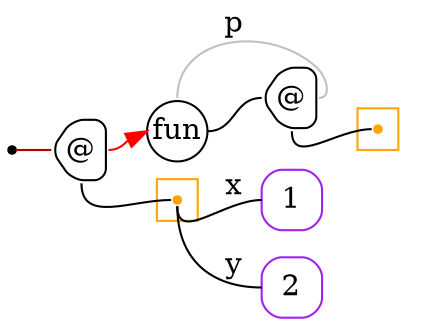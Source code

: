 digraph G {
  rankdir=LR;
  edge[arrowhead=none,arrowtail=none];
  node[fixedsize=true,shape=circle]
  size="9.201041666666667,5.219270833333334";
  labeldistance=0;
  nodesep=.175;
  ranksep=.175;

 nd1[shape=point];
 nd17[label="@",tooltip="nd17-AppGraph",style=rounded,orientation=90,shape=house,width=.4,height=.4,color="#000000"];
   nd29[label="1",tooltip="nd29-ConstGraph",style=rounded,orientation=90,shape=square,width=.4,height=.4,color="purple"];
   nd36[label="2",tooltip="nd36-ConstGraph",style=rounded,orientation=90,shape=square,width=.4,height=.4,color="purple"];
 subgraph cluster_nd107 {
   graph[style=fill,color="orange"];
   ndcluster_nd107[tooltip="nd107",orientation=90,shape=point,color="orange"];
 };
 nd46[label="fun",tooltip="nd46-AbsGraph",style=rounded,width=.4,height=.4,color="#000000"];
 nd47[label="@",tooltip="nd47-AppGraph",style=rounded,orientation=90,shape=house,width=.4,height=.4,color="#000000"];
 subgraph cluster_nd52 {
   graph[style=fill,color="orange"];
   ndcluster_nd52[tooltip="nd52",orientation=90,shape=point,color="orange"];
 };

  nd17->nd46[tailport=e,headport=w,color=red,arrowhead=normal];
  nd1->nd17[tailport=e,headport=w,color="#b70000",arrowhead=none,arrowtail=none];
  nd46->nd47[dir=back,label="p",headport=e,tailport=n,color=grey,arrowhead=none,arrowtail=none];
  nd47->ndcluster_nd52[tailport=s,headport=w];
  nd46->nd47[tailport=e,headport=w];
  ndcluster_nd107->nd29[label="x",tailport=s,headport=w];
  ndcluster_nd107->nd36[label="y",tailport=s,headport=w];
  nd17->ndcluster_nd107[tailport=s,headport=w];
}